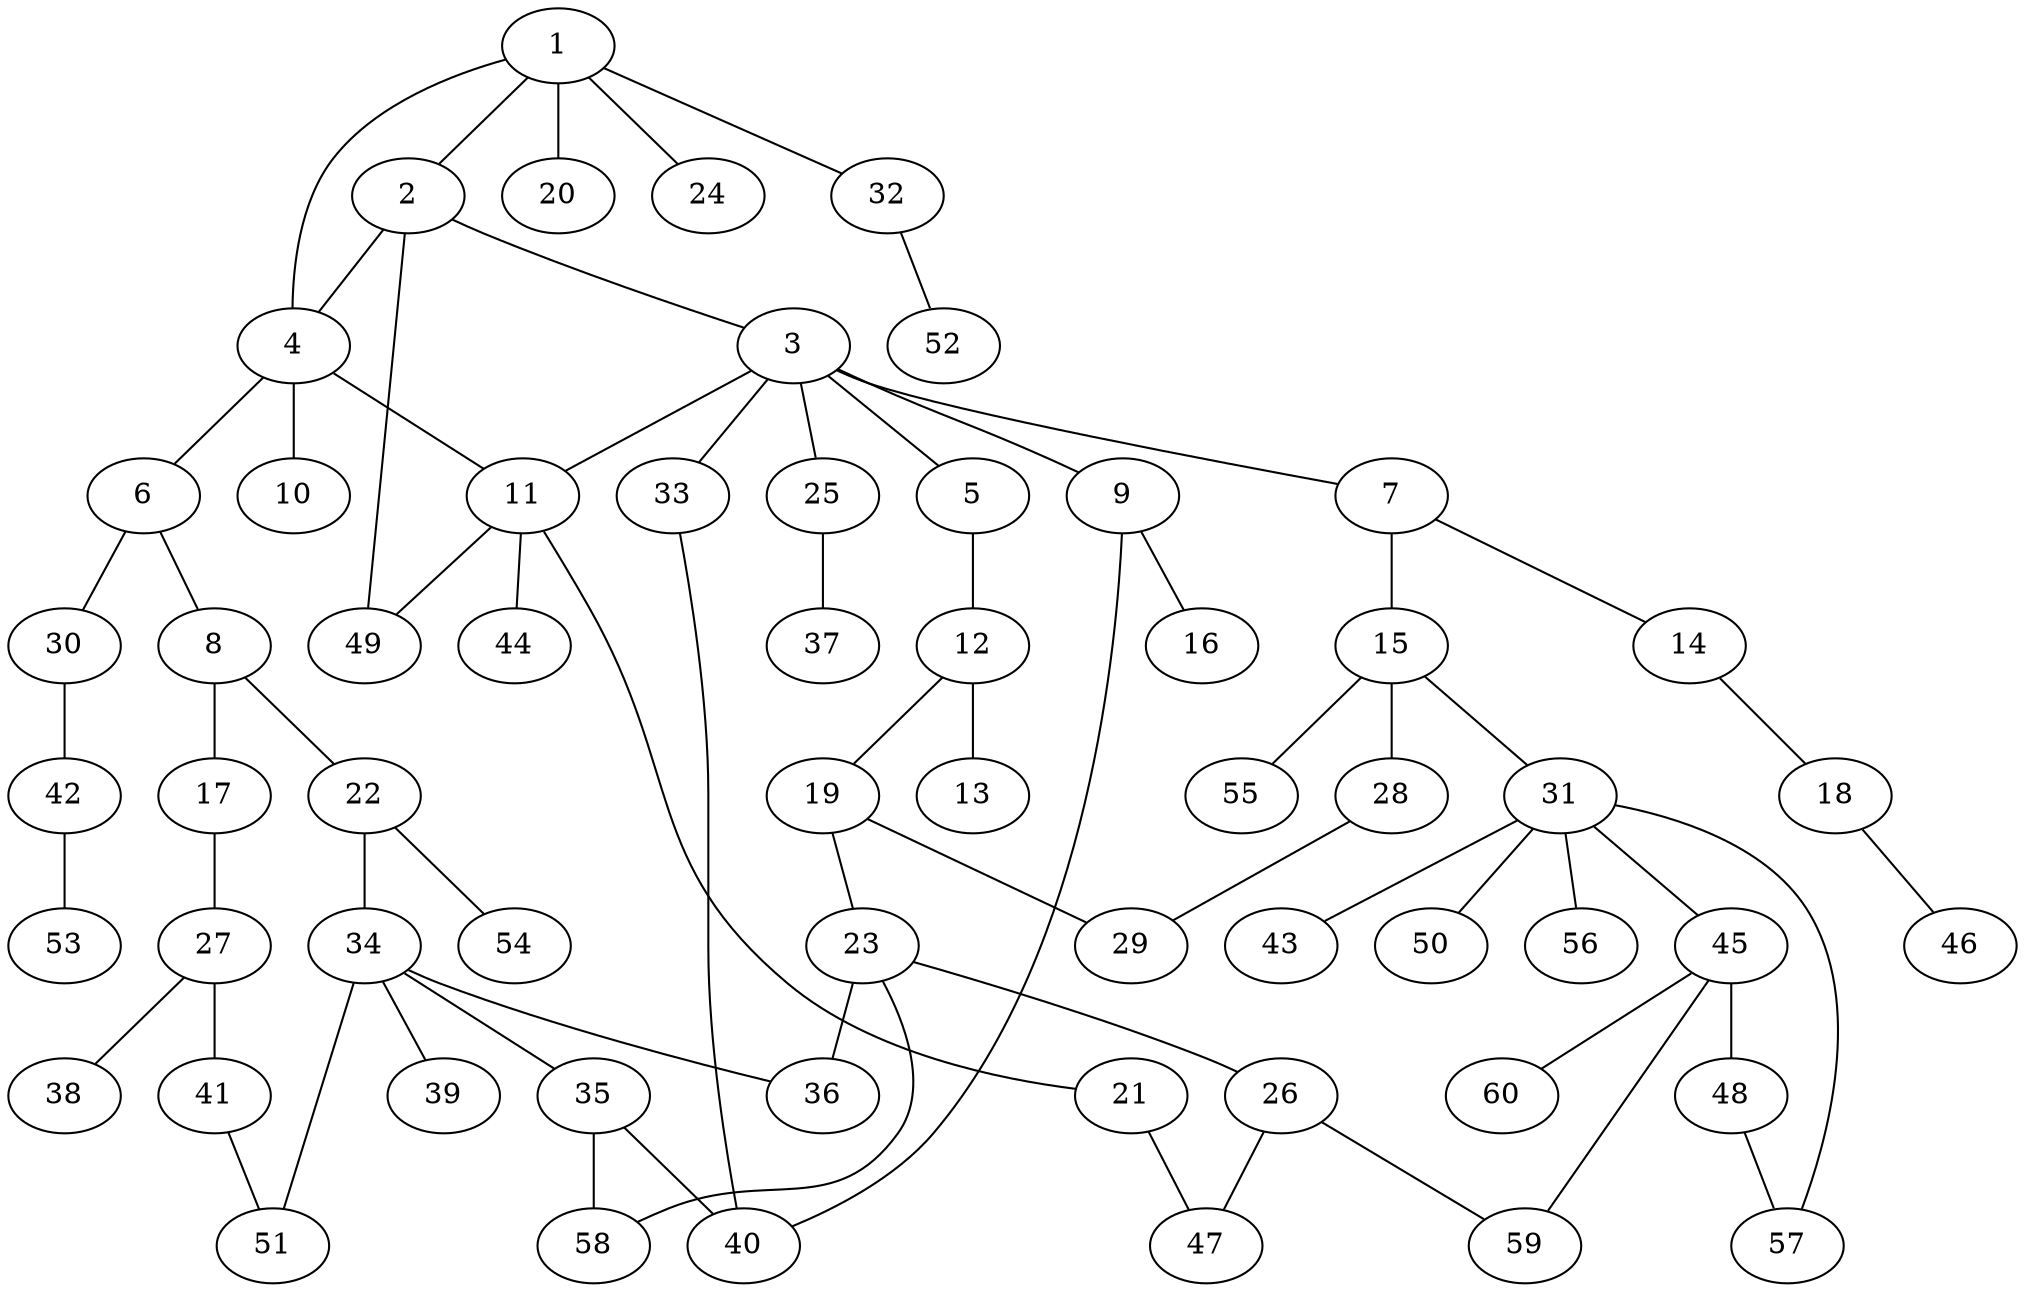 graph graphname {1--2
1--4
1--20
1--24
1--32
2--3
2--4
2--49
3--5
3--7
3--9
3--11
3--25
3--33
4--6
4--10
4--11
5--12
6--8
6--30
7--14
7--15
8--17
8--22
9--16
9--40
11--21
11--44
11--49
12--13
12--19
14--18
15--28
15--31
15--55
17--27
18--46
19--23
19--29
21--47
22--34
22--54
23--26
23--36
23--58
25--37
26--47
26--59
27--38
27--41
28--29
30--42
31--43
31--45
31--50
31--56
31--57
32--52
33--40
34--35
34--36
34--39
34--51
35--40
35--58
41--51
42--53
45--48
45--59
45--60
48--57
}